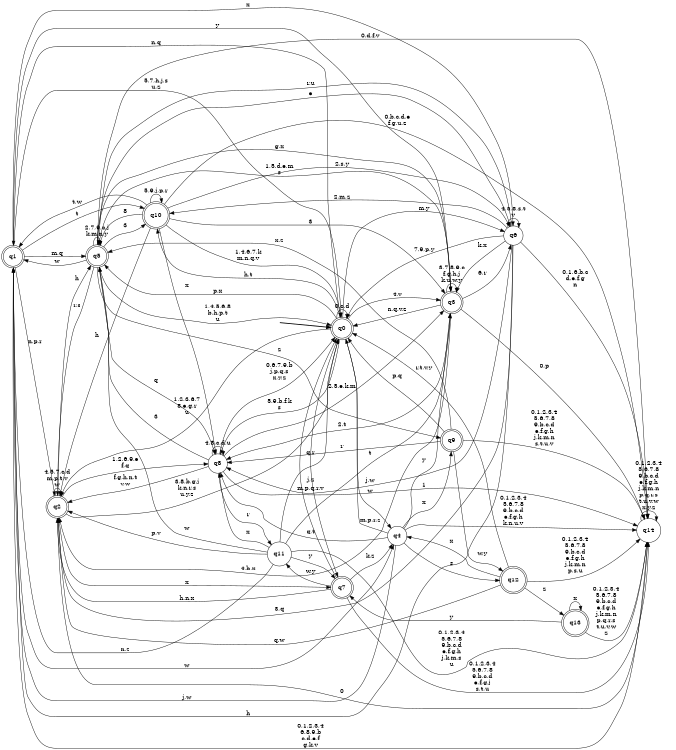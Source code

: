 digraph BlueStar {
__start0 [style = invis, shape = none, label = "", width = 0, height = 0];

rankdir=LR;
size="8,5";

s0 [style="rounded,filled", color="black", fillcolor="white" shape="doublecircle", label="q0"];
s1 [style="rounded,filled", color="black", fillcolor="white" shape="doublecircle", label="q1"];
s2 [style="rounded,filled", color="black", fillcolor="white" shape="doublecircle", label="q2"];
s3 [style="rounded,filled", color="black", fillcolor="white" shape="doublecircle", label="q3"];
s4 [style="filled", color="black", fillcolor="white" shape="circle", label="q4"];
s5 [style="rounded,filled", color="black", fillcolor="white" shape="doublecircle", label="q5"];
s6 [style="filled", color="black", fillcolor="white" shape="circle", label="q6"];
s7 [style="rounded,filled", color="black", fillcolor="white" shape="doublecircle", label="q7"];
s8 [style="filled", color="black", fillcolor="white" shape="circle", label="q8"];
s9 [style="rounded,filled", color="black", fillcolor="white" shape="doublecircle", label="q9"];
s10 [style="rounded,filled", color="black", fillcolor="white" shape="doublecircle", label="q10"];
s11 [style="filled", color="black", fillcolor="white" shape="circle", label="q11"];
s12 [style="rounded,filled", color="black", fillcolor="white" shape="doublecircle", label="q12"];
s13 [style="rounded,filled", color="black", fillcolor="white" shape="doublecircle", label="q13"];
s14 [style="filled", color="black", fillcolor="white" shape="circle", label="q14"];
subgraph cluster_main { 
	graph [pad=".75", ranksep="0.15", nodesep="0.15"];
	 style=invis; 
	__start0 -> s0 [penwidth=2];
}
s0 -> s0 [label="0,c,d"];
s0 -> s1 [label="n,q"];
s0 -> s2 [label="1,2,3,6,7\n8,e,g,r\nu"];
s0 -> s3 [label="4,v"];
s0 -> s4 [label="w"];
s0 -> s5 [label="p,x"];
s0 -> s6 [label="m,y"];
s0 -> s7 [label="j,z"];
s0 -> s8 [label="5,9,b,f,k\ns"];
s0 -> s10 [label="h,t"];
s1 -> s0 [label="5,7,h,j,s\nu,z"];
s1 -> s2 [label="n,p,r"];
s1 -> s3 [label="y"];
s1 -> s4 [label="w"];
s1 -> s5 [label="m,q"];
s1 -> s6 [label="x"];
s1 -> s10 [label="t"];
s1 -> s14 [label="0,1,2,3,4\n6,8,9,b\nc,d,e,f\ng,k,v"];
s2 -> s0 [label="3,8,b,g,j\nk,n,r,s\nu,y,z"];
s2 -> s2 [label="4,5,7,c,d\nm,p,t,v\nw"];
s2 -> s5 [label="h"];
s2 -> s7 [label="x"];
s2 -> s8 [label="1,2,6,9,e\nf,q"];
s2 -> s14 [label="0"];
s3 -> s0 [label="n,q,v,z"];
s3 -> s2 [label="4,b,x"];
s3 -> s3 [label="3,7,8,9,c\nf,g,h,j\nk,u,w,y"];
s3 -> s5 [label="1,5,d,e,m\ns"];
s3 -> s6 [label="6,r"];
s3 -> s8 [label="2,t"];
s3 -> s14 [label="0,p"];
s4 -> s0 [label="m,p,r,z"];
s4 -> s1 [label="j,w"];
s4 -> s3 [label="y"];
s4 -> s8 [label="q,t"];
s4 -> s9 [label="x"];
s4 -> s12 [label="s"];
s4 -> s14 [label="0,1,2,3,4\n5,6,7,8\n9,b,c,d\ne,f,g,h\nk,n,u,v"];
s5 -> s0 [label="1,4,5,6,8\nb,h,p,t\nu"];
s5 -> s1 [label="w"];
s5 -> s2 [label="r,s"];
s5 -> s3 [label="g,x"];
s5 -> s5 [label="2,7,9,c,j\nk,m,n,y"];
s5 -> s6 [label="e"];
s5 -> s8 [label="q"];
s5 -> s9 [label="z"];
s5 -> s10 [label="3"];
s5 -> s14 [label="0,d,f,v"];
s6 -> s0 [label="7,9,p,y"];
s6 -> s1 [label="h"];
s6 -> s2 [label="3,q"];
s6 -> s3 [label="k,x"];
s6 -> s5 [label="r,u"];
s6 -> s6 [label="4,5,8,s,t\nv"];
s6 -> s8 [label="j,w"];
s6 -> s10 [label="2,m,z"];
s6 -> s14 [label="0,1,6,b,c\nd,e,f,g\nn"];
s7 -> s0 [label="m,p,q,r,v"];
s7 -> s2 [label="h,n,x"];
s7 -> s4 [label="k,z"];
s7 -> s11 [label="w,y"];
s7 -> s14 [label="0,1,2,3,4\n5,6,7,8\n9,b,c,d\ne,f,g,j\ns,t,u"];
s8 -> s0 [label="0,6,7,9,b\nj,p,q,s\nx,y,z"];
s8 -> s2 [label="f,g,h,n,t\nv,w"];
s8 -> s3 [label="2,5,e,k,m"];
s8 -> s5 [label="3"];
s8 -> s8 [label="4,8,c,d,u"];
s8 -> s11 [label="r"];
s8 -> s14 [label="1"];
s9 -> s0 [label="p,q"];
s9 -> s5 [label="x,z"];
s9 -> s8 [label="r"];
s9 -> s12 [label="w,y"];
s9 -> s14 [label="0,1,2,3,4\n5,6,7,8\n9,b,c,d\ne,f,g,h\nj,k,m,n\ns,t,u,v"];
s10 -> s0 [label="1,4,6,7,k\nm,n,q,v"];
s10 -> s1 [label="t,w"];
s10 -> s2 [label="h"];
s10 -> s3 [label="3"];
s10 -> s5 [label="8"];
s10 -> s6 [label="2,s,y"];
s10 -> s8 [label="x"];
s10 -> s10 [label="5,9,j,p,r"];
s10 -> s14 [label="0,b,c,d,e\nf,g,u,z"];
s11 -> s0 [label="q,r"];
s11 -> s1 [label="n,z"];
s11 -> s2 [label="p,v"];
s11 -> s3 [label="t"];
s11 -> s5 [label="w"];
s11 -> s7 [label="y"];
s11 -> s8 [label="x"];
s11 -> s14 [label="0,1,2,3,4\n5,6,7,8\n9,b,c,d\ne,f,g,h\nj,k,m,s\nu"];
s12 -> s0 [label="r,t,v,y"];
s12 -> s2 [label="q,w"];
s12 -> s4 [label="x"];
s12 -> s13 [label="z"];
s12 -> s14 [label="0,1,2,3,4\n5,6,7,8\n9,b,c,d\ne,f,g,h\nj,k,m,n\np,s,u"];
s13 -> s7 [label="y"];
s13 -> s13 [label="x"];
s13 -> s14 [label="0,1,2,3,4\n5,6,7,8\n9,b,c,d\ne,f,g,h\nj,k,m,n\np,q,r,s\nt,u,v,w\nz"];
s14 -> s14 [label="0,1,2,3,4\n5,6,7,8\n9,b,c,d\ne,f,g,h\nj,k,m,n\np,q,r,s\nt,u,v,w\nx,y,z"];

}